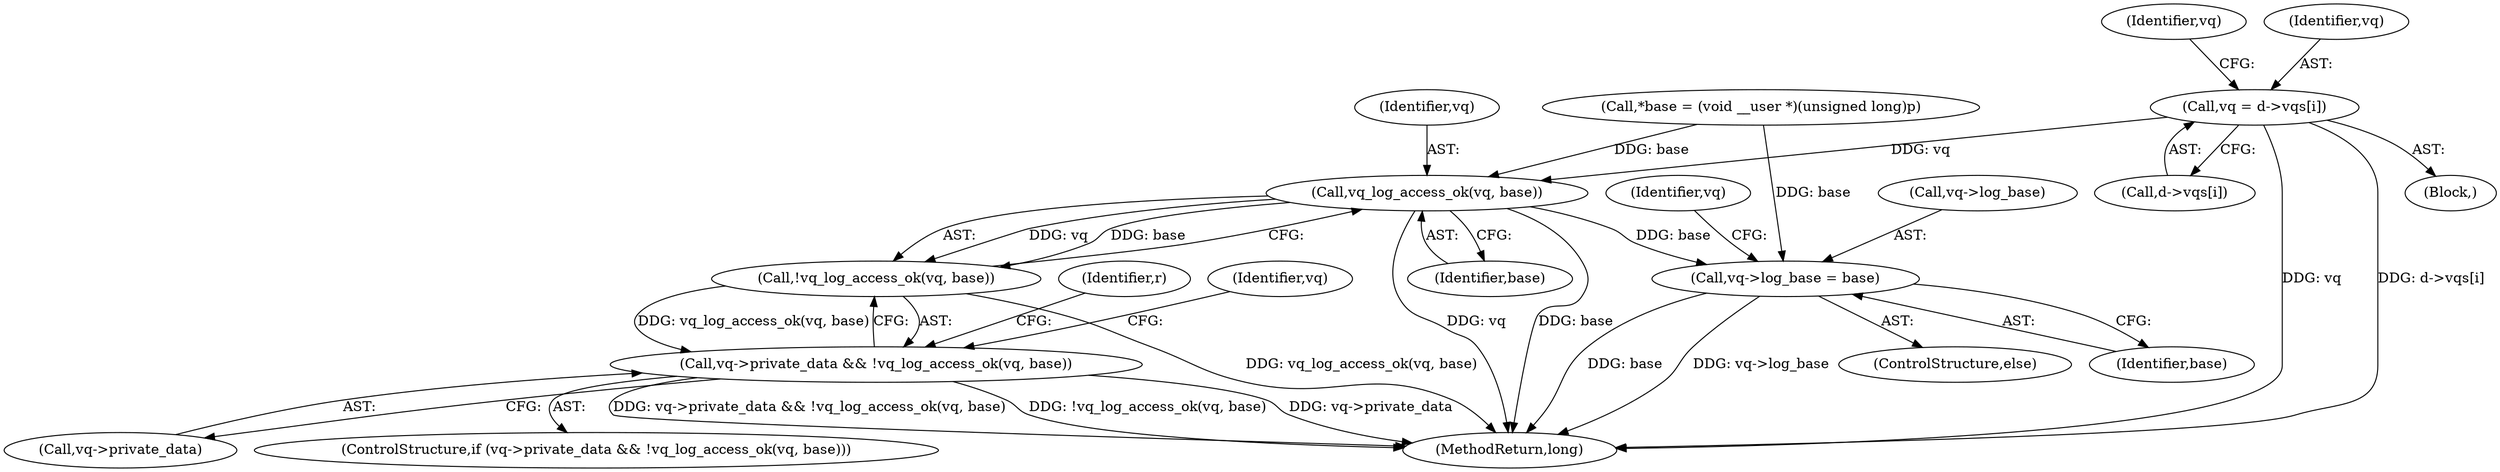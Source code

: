 digraph "0_linux_7932c0bd7740f4cd2aa168d3ce0199e7af7d72d5@array" {
"1000197" [label="(Call,vq = d->vqs[i])"];
"1000215" [label="(Call,vq_log_access_ok(vq, base))"];
"1000214" [label="(Call,!vq_log_access_ok(vq, base))"];
"1000210" [label="(Call,vq->private_data && !vq_log_access_ok(vq, base))"];
"1000223" [label="(Call,vq->log_base = base)"];
"1000190" [label="(Call,*base = (void __user *)(unsigned long)p)"];
"1000227" [label="(Identifier,base)"];
"1000217" [label="(Identifier,base)"];
"1000216" [label="(Identifier,vq)"];
"1000211" [label="(Call,vq->private_data)"];
"1000224" [label="(Call,vq->log_base)"];
"1000360" [label="(MethodReturn,long)"];
"1000225" [label="(Identifier,vq)"];
"1000209" [label="(ControlStructure,if (vq->private_data && !vq_log_access_ok(vq, base)))"];
"1000187" [label="(Block,)"];
"1000219" [label="(Identifier,r)"];
"1000222" [label="(ControlStructure,else)"];
"1000207" [label="(Identifier,vq)"];
"1000215" [label="(Call,vq_log_access_ok(vq, base))"];
"1000199" [label="(Call,d->vqs[i])"];
"1000198" [label="(Identifier,vq)"];
"1000231" [label="(Identifier,vq)"];
"1000223" [label="(Call,vq->log_base = base)"];
"1000210" [label="(Call,vq->private_data && !vq_log_access_ok(vq, base))"];
"1000214" [label="(Call,!vq_log_access_ok(vq, base))"];
"1000197" [label="(Call,vq = d->vqs[i])"];
"1000197" -> "1000187"  [label="AST: "];
"1000197" -> "1000199"  [label="CFG: "];
"1000198" -> "1000197"  [label="AST: "];
"1000199" -> "1000197"  [label="AST: "];
"1000207" -> "1000197"  [label="CFG: "];
"1000197" -> "1000360"  [label="DDG: d->vqs[i]"];
"1000197" -> "1000360"  [label="DDG: vq"];
"1000197" -> "1000215"  [label="DDG: vq"];
"1000215" -> "1000214"  [label="AST: "];
"1000215" -> "1000217"  [label="CFG: "];
"1000216" -> "1000215"  [label="AST: "];
"1000217" -> "1000215"  [label="AST: "];
"1000214" -> "1000215"  [label="CFG: "];
"1000215" -> "1000360"  [label="DDG: vq"];
"1000215" -> "1000360"  [label="DDG: base"];
"1000215" -> "1000214"  [label="DDG: vq"];
"1000215" -> "1000214"  [label="DDG: base"];
"1000190" -> "1000215"  [label="DDG: base"];
"1000215" -> "1000223"  [label="DDG: base"];
"1000214" -> "1000210"  [label="AST: "];
"1000210" -> "1000214"  [label="CFG: "];
"1000214" -> "1000360"  [label="DDG: vq_log_access_ok(vq, base)"];
"1000214" -> "1000210"  [label="DDG: vq_log_access_ok(vq, base)"];
"1000210" -> "1000209"  [label="AST: "];
"1000210" -> "1000211"  [label="CFG: "];
"1000211" -> "1000210"  [label="AST: "];
"1000219" -> "1000210"  [label="CFG: "];
"1000225" -> "1000210"  [label="CFG: "];
"1000210" -> "1000360"  [label="DDG: vq->private_data && !vq_log_access_ok(vq, base)"];
"1000210" -> "1000360"  [label="DDG: !vq_log_access_ok(vq, base)"];
"1000210" -> "1000360"  [label="DDG: vq->private_data"];
"1000223" -> "1000222"  [label="AST: "];
"1000223" -> "1000227"  [label="CFG: "];
"1000224" -> "1000223"  [label="AST: "];
"1000227" -> "1000223"  [label="AST: "];
"1000231" -> "1000223"  [label="CFG: "];
"1000223" -> "1000360"  [label="DDG: base"];
"1000223" -> "1000360"  [label="DDG: vq->log_base"];
"1000190" -> "1000223"  [label="DDG: base"];
}
